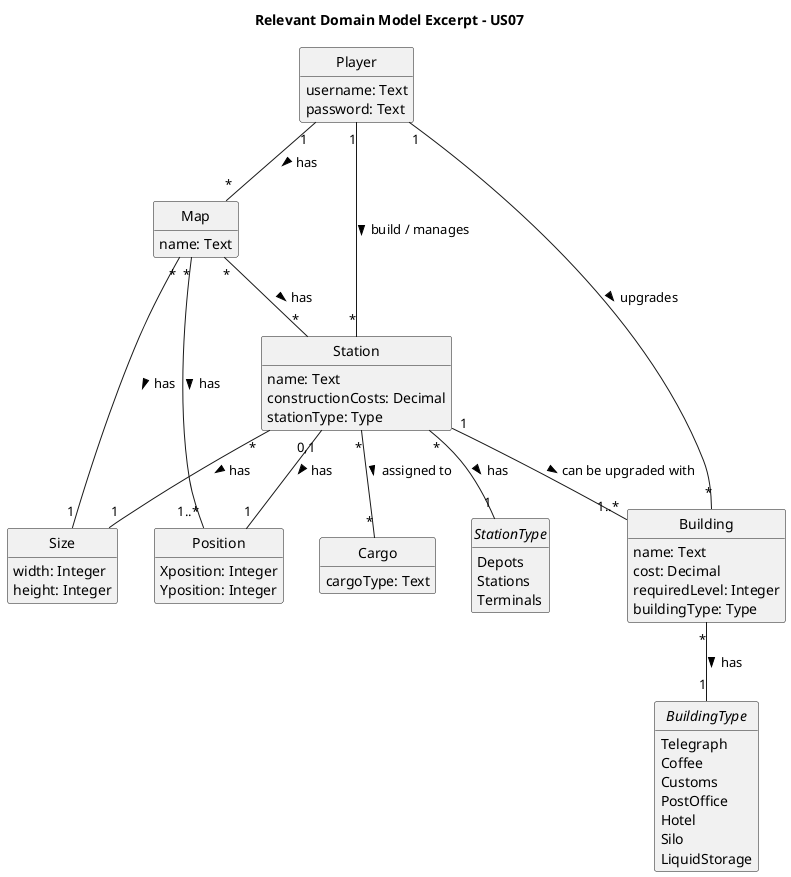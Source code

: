 @startuml
skinparam monochrome true
skinparam packageStyle rectangle
skinparam shadowing false
skinparam classAttributeIconSize 0

hide circle
hide methods

title Relevant Domain Model Excerpt - US07

class Player {
    username: Text
    password: Text
}

class Map {
    name: Text
}

class Station {
    name: Text
    constructionCosts: Decimal
    stationType: Type
}

class Position {
   Xposition: Integer
   Yposition: Integer
}

class Building {
  name: Text
  cost: Decimal
  requiredLevel: Integer
  buildingType: Type
}

class Size {
   width: Integer
   height: Integer
}

class Cargo {
    cargoType: Text
}

interface StationType {
    Depots
    Stations
    Terminals
}

interface BuildingType {
    Telegraph
    Coffee
    Customs
    PostOffice
    Hotel
    Silo
    LiquidStorage
}

Player "1" -- "*" Map : has >
Player "1" -- "*" Building : upgrades >
Player "1" -- "*" Station : build / manages >
Map "*" -- "*" Station: has >
Map "*" -- "1" Size : has >
Map "*" -- "1..*" Position : has >
Station "*" -- "*" Cargo : assigned to >
Station "*" -- "1" StationType : has >
Station "1" -- "1..*" Building : can be upgraded with >
Station "0,1" -- "1" Position : has >
Station "*" -- "1" Size : has >
Building "*" -- "1" BuildingType : has >

@enduml